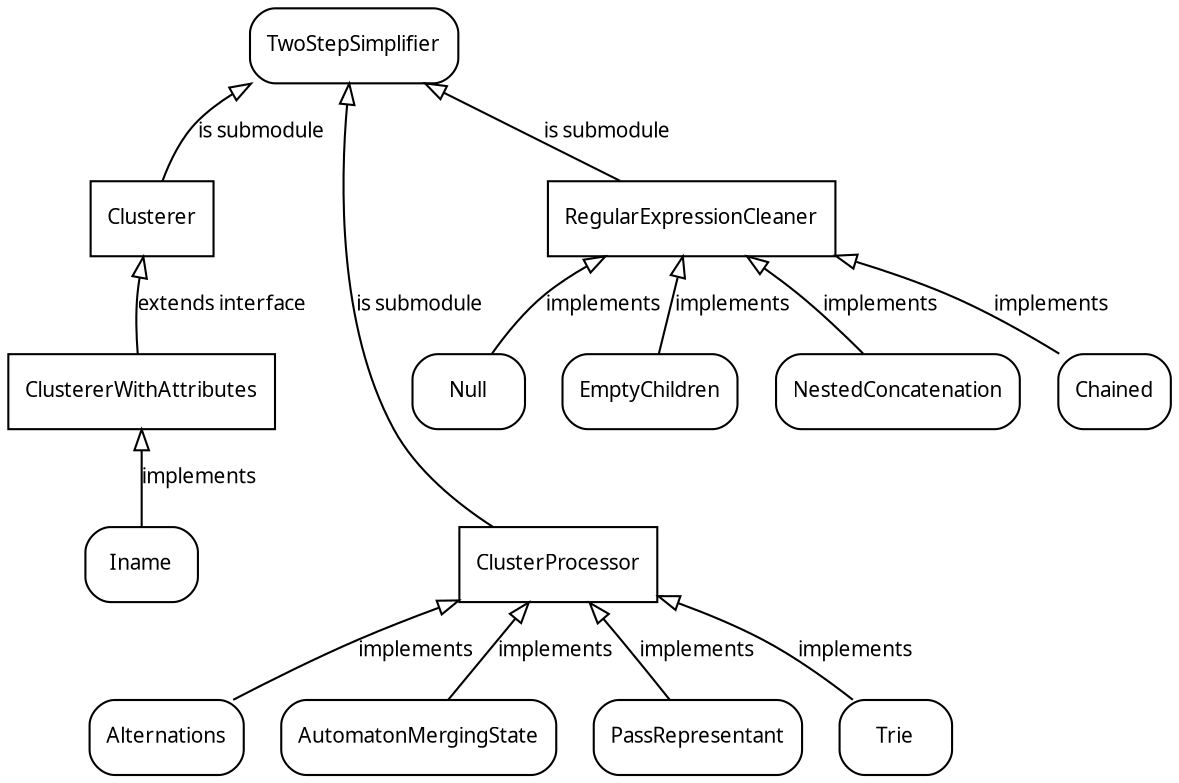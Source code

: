 digraph twostep_modules {
	node [shape = rectangle, fontname = "TeXGyrePagella-Regular", fontsize = 10];
	edge [fontname = "TeXGyrePagella-Regular", fontsize = 10, arrowhead = empty];
	rankdir = BT;

	TwoStepSimplifier [style = rounded];
	Clusterer -> TwoStepSimplifier [label = "is submodule"];
	ClusterProcessor -> TwoStepSimplifier [label = "is submodule"];
	RegularExpressionCleaner -> TwoStepSimplifier [label = "is submodule"];

	ClustererWithAttributes -> Clusterer [label = "extends interface"];
	Iname [style = rounded];
	Iname -> ClustererWithAttributes [label = "implements"];
	
	Alternations [style = rounded];
	Alternations -> ClusterProcessor [label = "implements"];
	
	AutomatonMergingState [style = rounded];
	AutomatonMergingState -> ClusterProcessor [label = "implements"];
	
	PassRepresentant [style = rounded];
	PassRepresentant -> ClusterProcessor [label = "implements"];
	
	Trie [style = rounded];
	Trie -> ClusterProcessor [label = "implements"];

	Null [style = rounded];
	Null -> RegularExpressionCleaner [label = "implements"];

	EmptyChildren [style = rounded];
	EmptyChildren -> RegularExpressionCleaner [label = "implements"];

	NestedConcatenation [style = rounded];
	NestedConcatenation -> RegularExpressionCleaner [label = "implements"];

	Chained [style = rounded];
	Chained -> RegularExpressionCleaner [label = "implements"];
	
	ClusterProcessor -> ClustererWithAttributes [style = invis];
	ClusterProcessor -> Null [style = invis];
	ClusterProcessor -> EmptyChildren [style = invis];
	ClusterProcessor -> NestedConcatenation [style = invis];
	ClusterProcessor -> Chained [style = invis];
}

